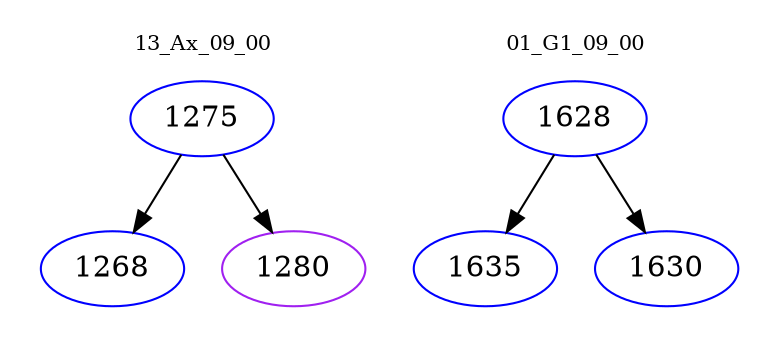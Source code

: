 digraph{
subgraph cluster_0 {
color = white
label = "13_Ax_09_00";
fontsize=10;
T0_1275 [label="1275", color="blue"]
T0_1275 -> T0_1268 [color="black"]
T0_1268 [label="1268", color="blue"]
T0_1275 -> T0_1280 [color="black"]
T0_1280 [label="1280", color="purple"]
}
subgraph cluster_1 {
color = white
label = "01_G1_09_00";
fontsize=10;
T1_1628 [label="1628", color="blue"]
T1_1628 -> T1_1635 [color="black"]
T1_1635 [label="1635", color="blue"]
T1_1628 -> T1_1630 [color="black"]
T1_1630 [label="1630", color="blue"]
}
}
